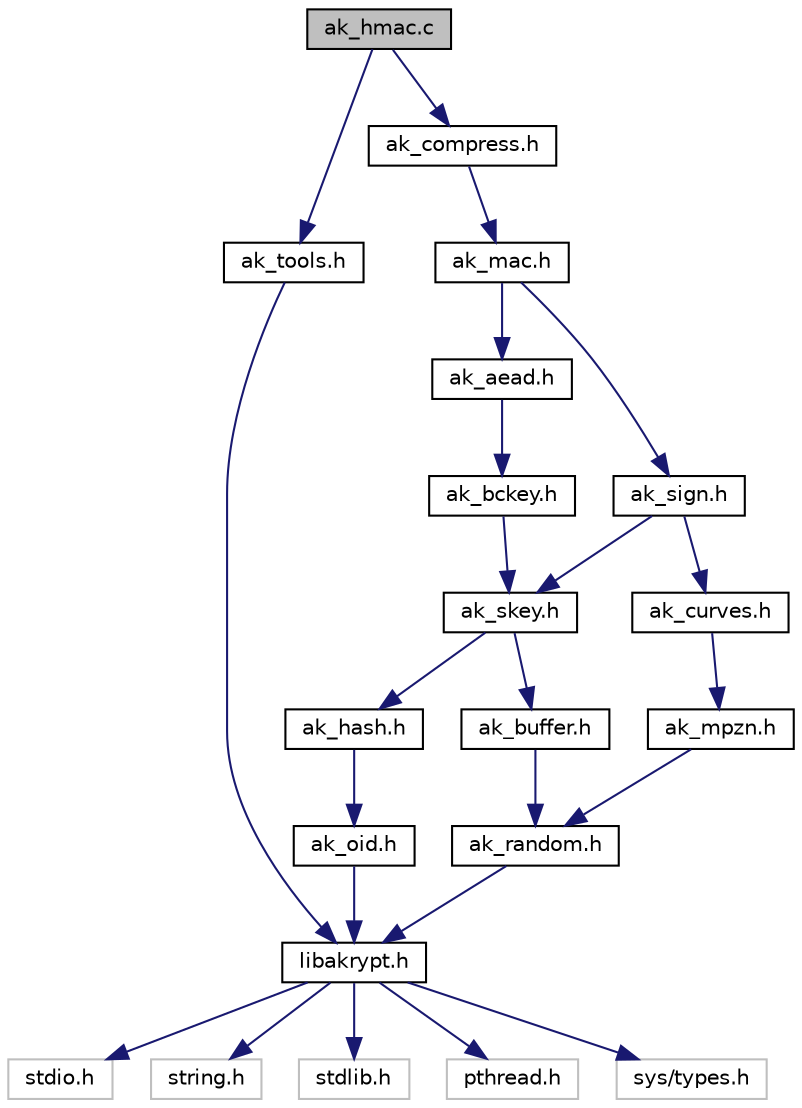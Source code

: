 digraph "ak_hmac.c"
{
  edge [fontname="Helvetica",fontsize="10",labelfontname="Helvetica",labelfontsize="10"];
  node [fontname="Helvetica",fontsize="10",shape=record];
  Node1 [label="ak_hmac.c",height=0.2,width=0.4,color="black", fillcolor="grey75", style="filled", fontcolor="black"];
  Node1 -> Node2 [color="midnightblue",fontsize="10",style="solid",fontname="Helvetica"];
  Node2 [label="ak_tools.h",height=0.2,width=0.4,color="black", fillcolor="white", style="filled",URL="$ak__tools_8h.html"];
  Node2 -> Node3 [color="midnightblue",fontsize="10",style="solid",fontname="Helvetica"];
  Node3 [label="libakrypt.h",height=0.2,width=0.4,color="black", fillcolor="white", style="filled",URL="$libakrypt_8h.html"];
  Node3 -> Node4 [color="midnightblue",fontsize="10",style="solid",fontname="Helvetica"];
  Node4 [label="stdio.h",height=0.2,width=0.4,color="grey75", fillcolor="white", style="filled"];
  Node3 -> Node5 [color="midnightblue",fontsize="10",style="solid",fontname="Helvetica"];
  Node5 [label="string.h",height=0.2,width=0.4,color="grey75", fillcolor="white", style="filled"];
  Node3 -> Node6 [color="midnightblue",fontsize="10",style="solid",fontname="Helvetica"];
  Node6 [label="stdlib.h",height=0.2,width=0.4,color="grey75", fillcolor="white", style="filled"];
  Node3 -> Node7 [color="midnightblue",fontsize="10",style="solid",fontname="Helvetica"];
  Node7 [label="pthread.h",height=0.2,width=0.4,color="grey75", fillcolor="white", style="filled"];
  Node3 -> Node8 [color="midnightblue",fontsize="10",style="solid",fontname="Helvetica"];
  Node8 [label="sys/types.h",height=0.2,width=0.4,color="grey75", fillcolor="white", style="filled"];
  Node1 -> Node9 [color="midnightblue",fontsize="10",style="solid",fontname="Helvetica"];
  Node9 [label="ak_compress.h",height=0.2,width=0.4,color="black", fillcolor="white", style="filled",URL="$ak__compress_8h.html"];
  Node9 -> Node10 [color="midnightblue",fontsize="10",style="solid",fontname="Helvetica"];
  Node10 [label="ak_mac.h",height=0.2,width=0.4,color="black", fillcolor="white", style="filled",URL="$ak__mac_8h.html"];
  Node10 -> Node11 [color="midnightblue",fontsize="10",style="solid",fontname="Helvetica"];
  Node11 [label="ak_sign.h",height=0.2,width=0.4,color="black", fillcolor="white", style="filled",URL="$ak__sign_8h.html"];
  Node11 -> Node12 [color="midnightblue",fontsize="10",style="solid",fontname="Helvetica"];
  Node12 [label="ak_skey.h",height=0.2,width=0.4,color="black", fillcolor="white", style="filled",URL="$ak__skey_8h.html"];
  Node12 -> Node13 [color="midnightblue",fontsize="10",style="solid",fontname="Helvetica"];
  Node13 [label="ak_hash.h",height=0.2,width=0.4,color="black", fillcolor="white", style="filled",URL="$ak__hash_8h.html"];
  Node13 -> Node14 [color="midnightblue",fontsize="10",style="solid",fontname="Helvetica"];
  Node14 [label="ak_oid.h",height=0.2,width=0.4,color="black", fillcolor="white", style="filled",URL="$ak__oid_8h.html"];
  Node14 -> Node3 [color="midnightblue",fontsize="10",style="solid",fontname="Helvetica"];
  Node12 -> Node15 [color="midnightblue",fontsize="10",style="solid",fontname="Helvetica"];
  Node15 [label="ak_buffer.h",height=0.2,width=0.4,color="black", fillcolor="white", style="filled",URL="$ak__buffer_8h.html"];
  Node15 -> Node16 [color="midnightblue",fontsize="10",style="solid",fontname="Helvetica"];
  Node16 [label="ak_random.h",height=0.2,width=0.4,color="black", fillcolor="white", style="filled",URL="$ak__random_8h.html"];
  Node16 -> Node3 [color="midnightblue",fontsize="10",style="solid",fontname="Helvetica"];
  Node11 -> Node17 [color="midnightblue",fontsize="10",style="solid",fontname="Helvetica"];
  Node17 [label="ak_curves.h",height=0.2,width=0.4,color="black", fillcolor="white", style="filled",URL="$ak__curves_8h.html"];
  Node17 -> Node18 [color="midnightblue",fontsize="10",style="solid",fontname="Helvetica"];
  Node18 [label="ak_mpzn.h",height=0.2,width=0.4,color="black", fillcolor="white", style="filled",URL="$ak__mpzn_8h.html"];
  Node18 -> Node16 [color="midnightblue",fontsize="10",style="solid",fontname="Helvetica"];
  Node10 -> Node19 [color="midnightblue",fontsize="10",style="solid",fontname="Helvetica"];
  Node19 [label="ak_aead.h",height=0.2,width=0.4,color="black", fillcolor="white", style="filled",URL="$ak__aead_8h.html"];
  Node19 -> Node20 [color="midnightblue",fontsize="10",style="solid",fontname="Helvetica"];
  Node20 [label="ak_bckey.h",height=0.2,width=0.4,color="black", fillcolor="white", style="filled",URL="$ak__bckey_8h.html"];
  Node20 -> Node12 [color="midnightblue",fontsize="10",style="solid",fontname="Helvetica"];
}
